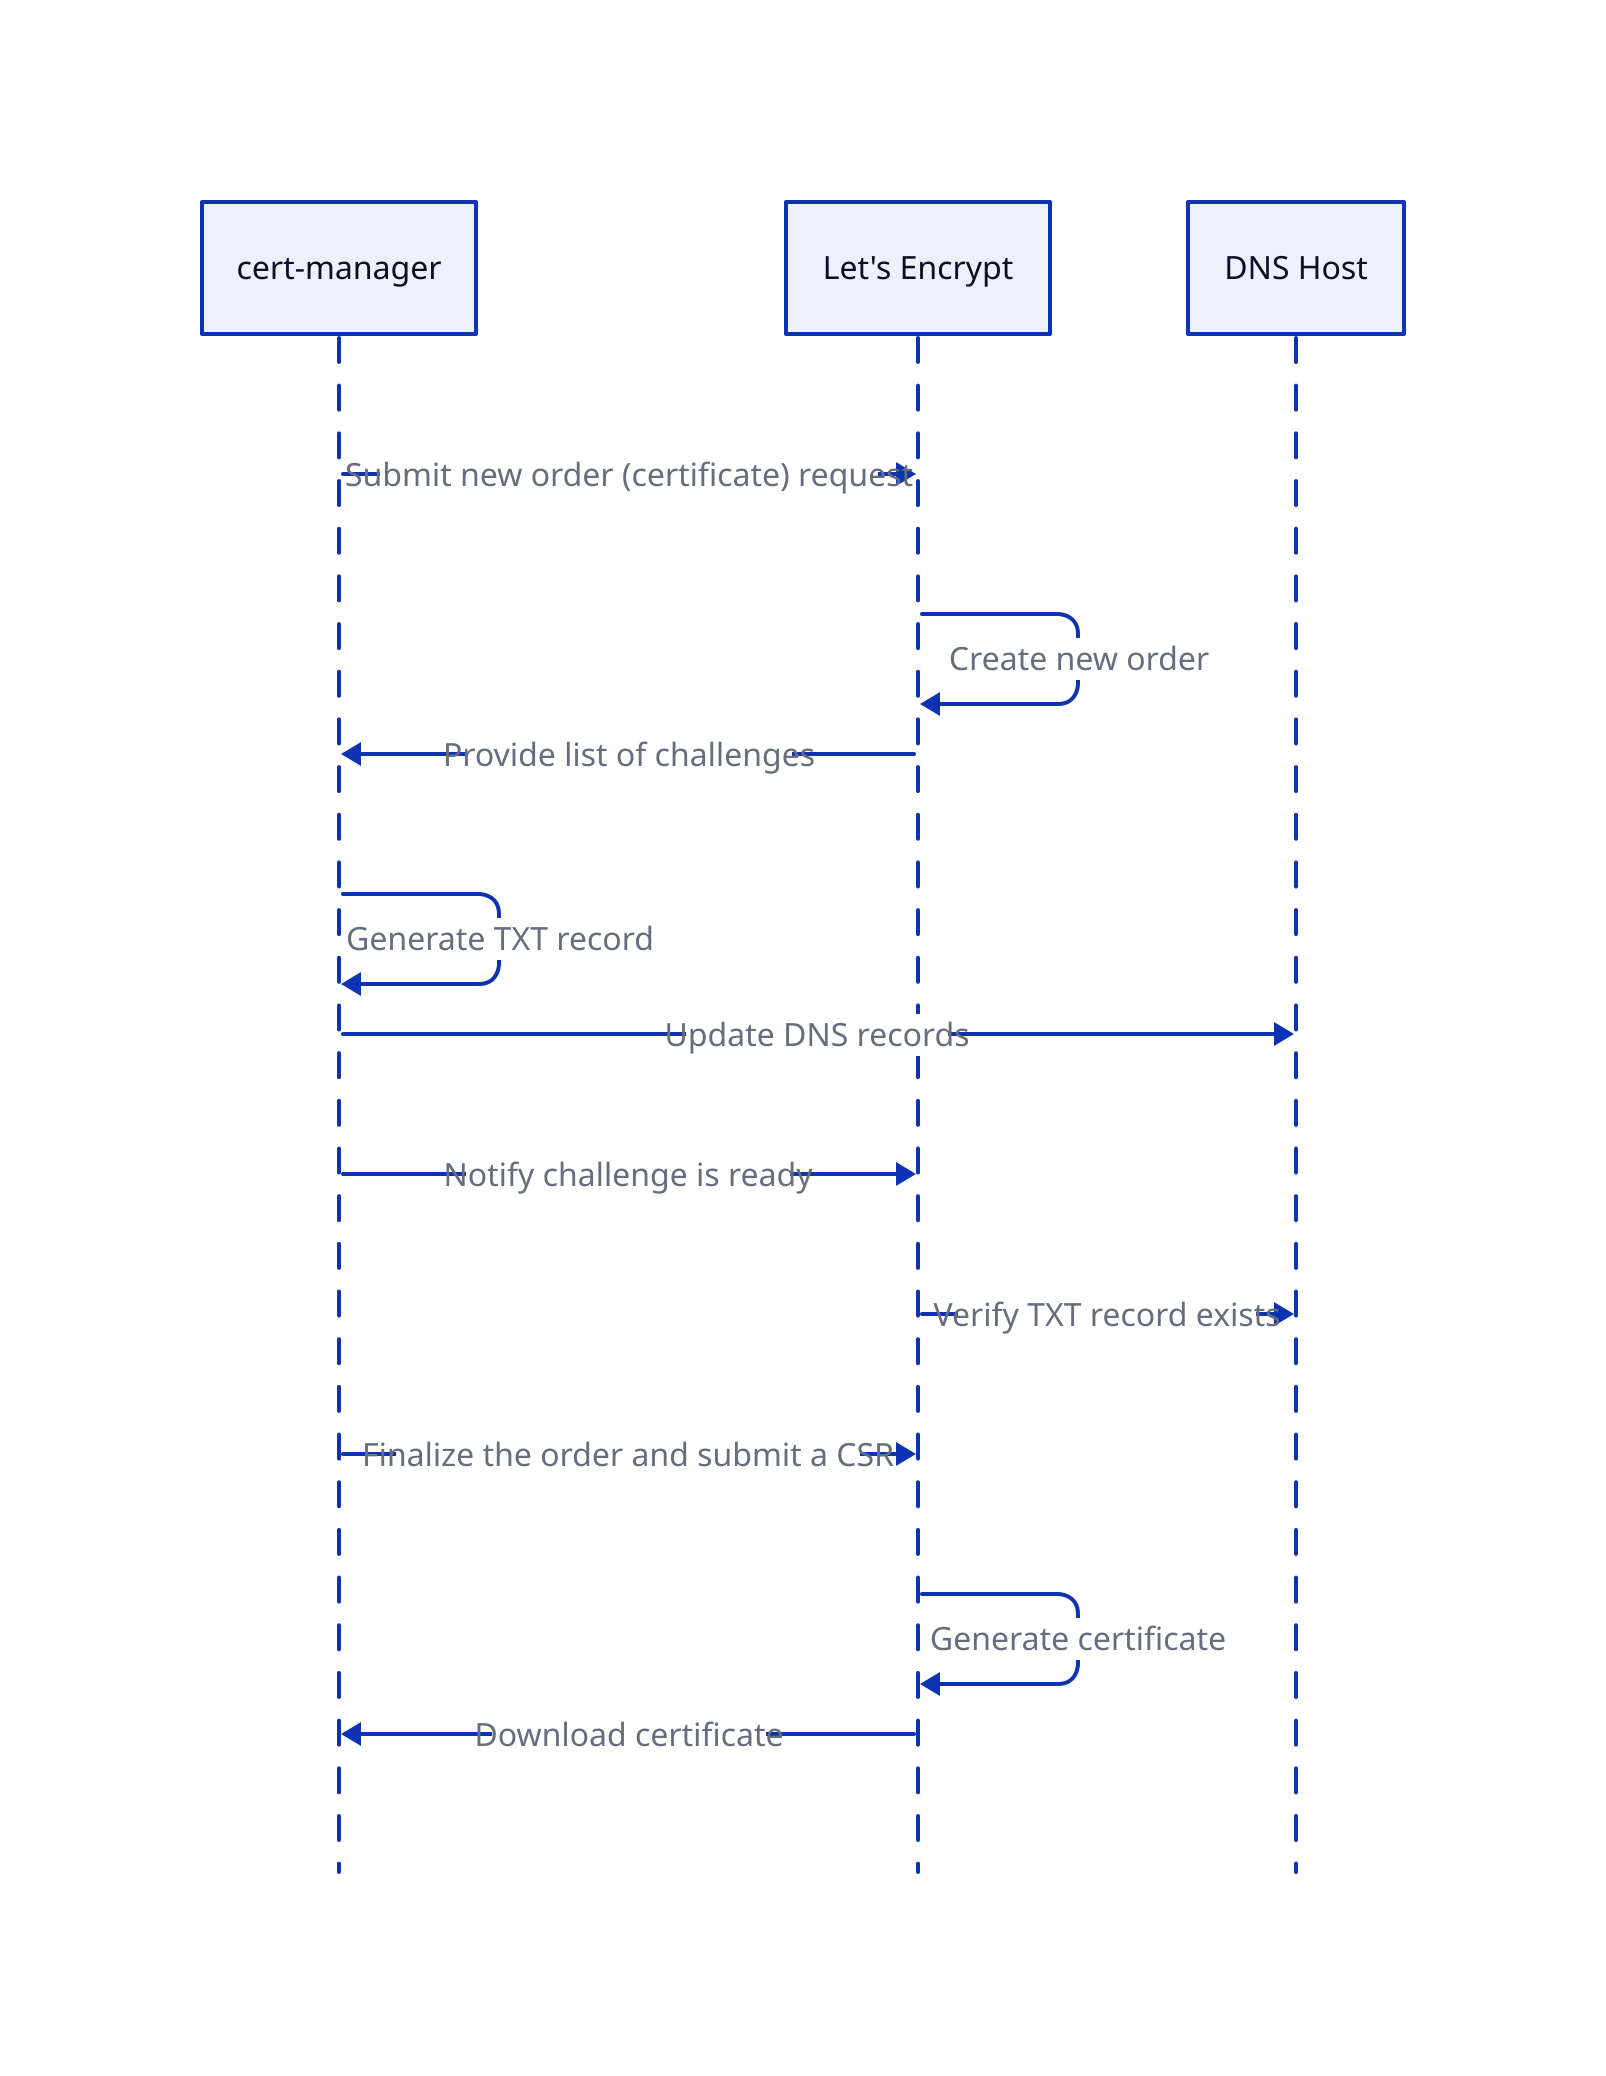 shape: sequence_diagram

cert-manager: cert-manager
let'sencrypt: Let's Encrypt
DNS-host: DNS Host

cert-manager -> let'sencrypt: Submit new order (certificate) request
let'sencrypt -> let'sencrypt: Create new order
let'sencrypt -> cert-manager: Provide list of challenges
cert-manager -> cert-manager: Generate TXT record
cert-manager -> DNS-host: Update DNS records
cert-manager -> let'sencrypt: Notify challenge is ready
let'sencrypt -> DNS-host: Verify TXT record exists
cert-manager -> let'sencrypt: Finalize the order and submit a CSR
let'sencrypt -> let'sencrypt: Generate certificate
cert-manager <- let'sencrypt: Download certificate